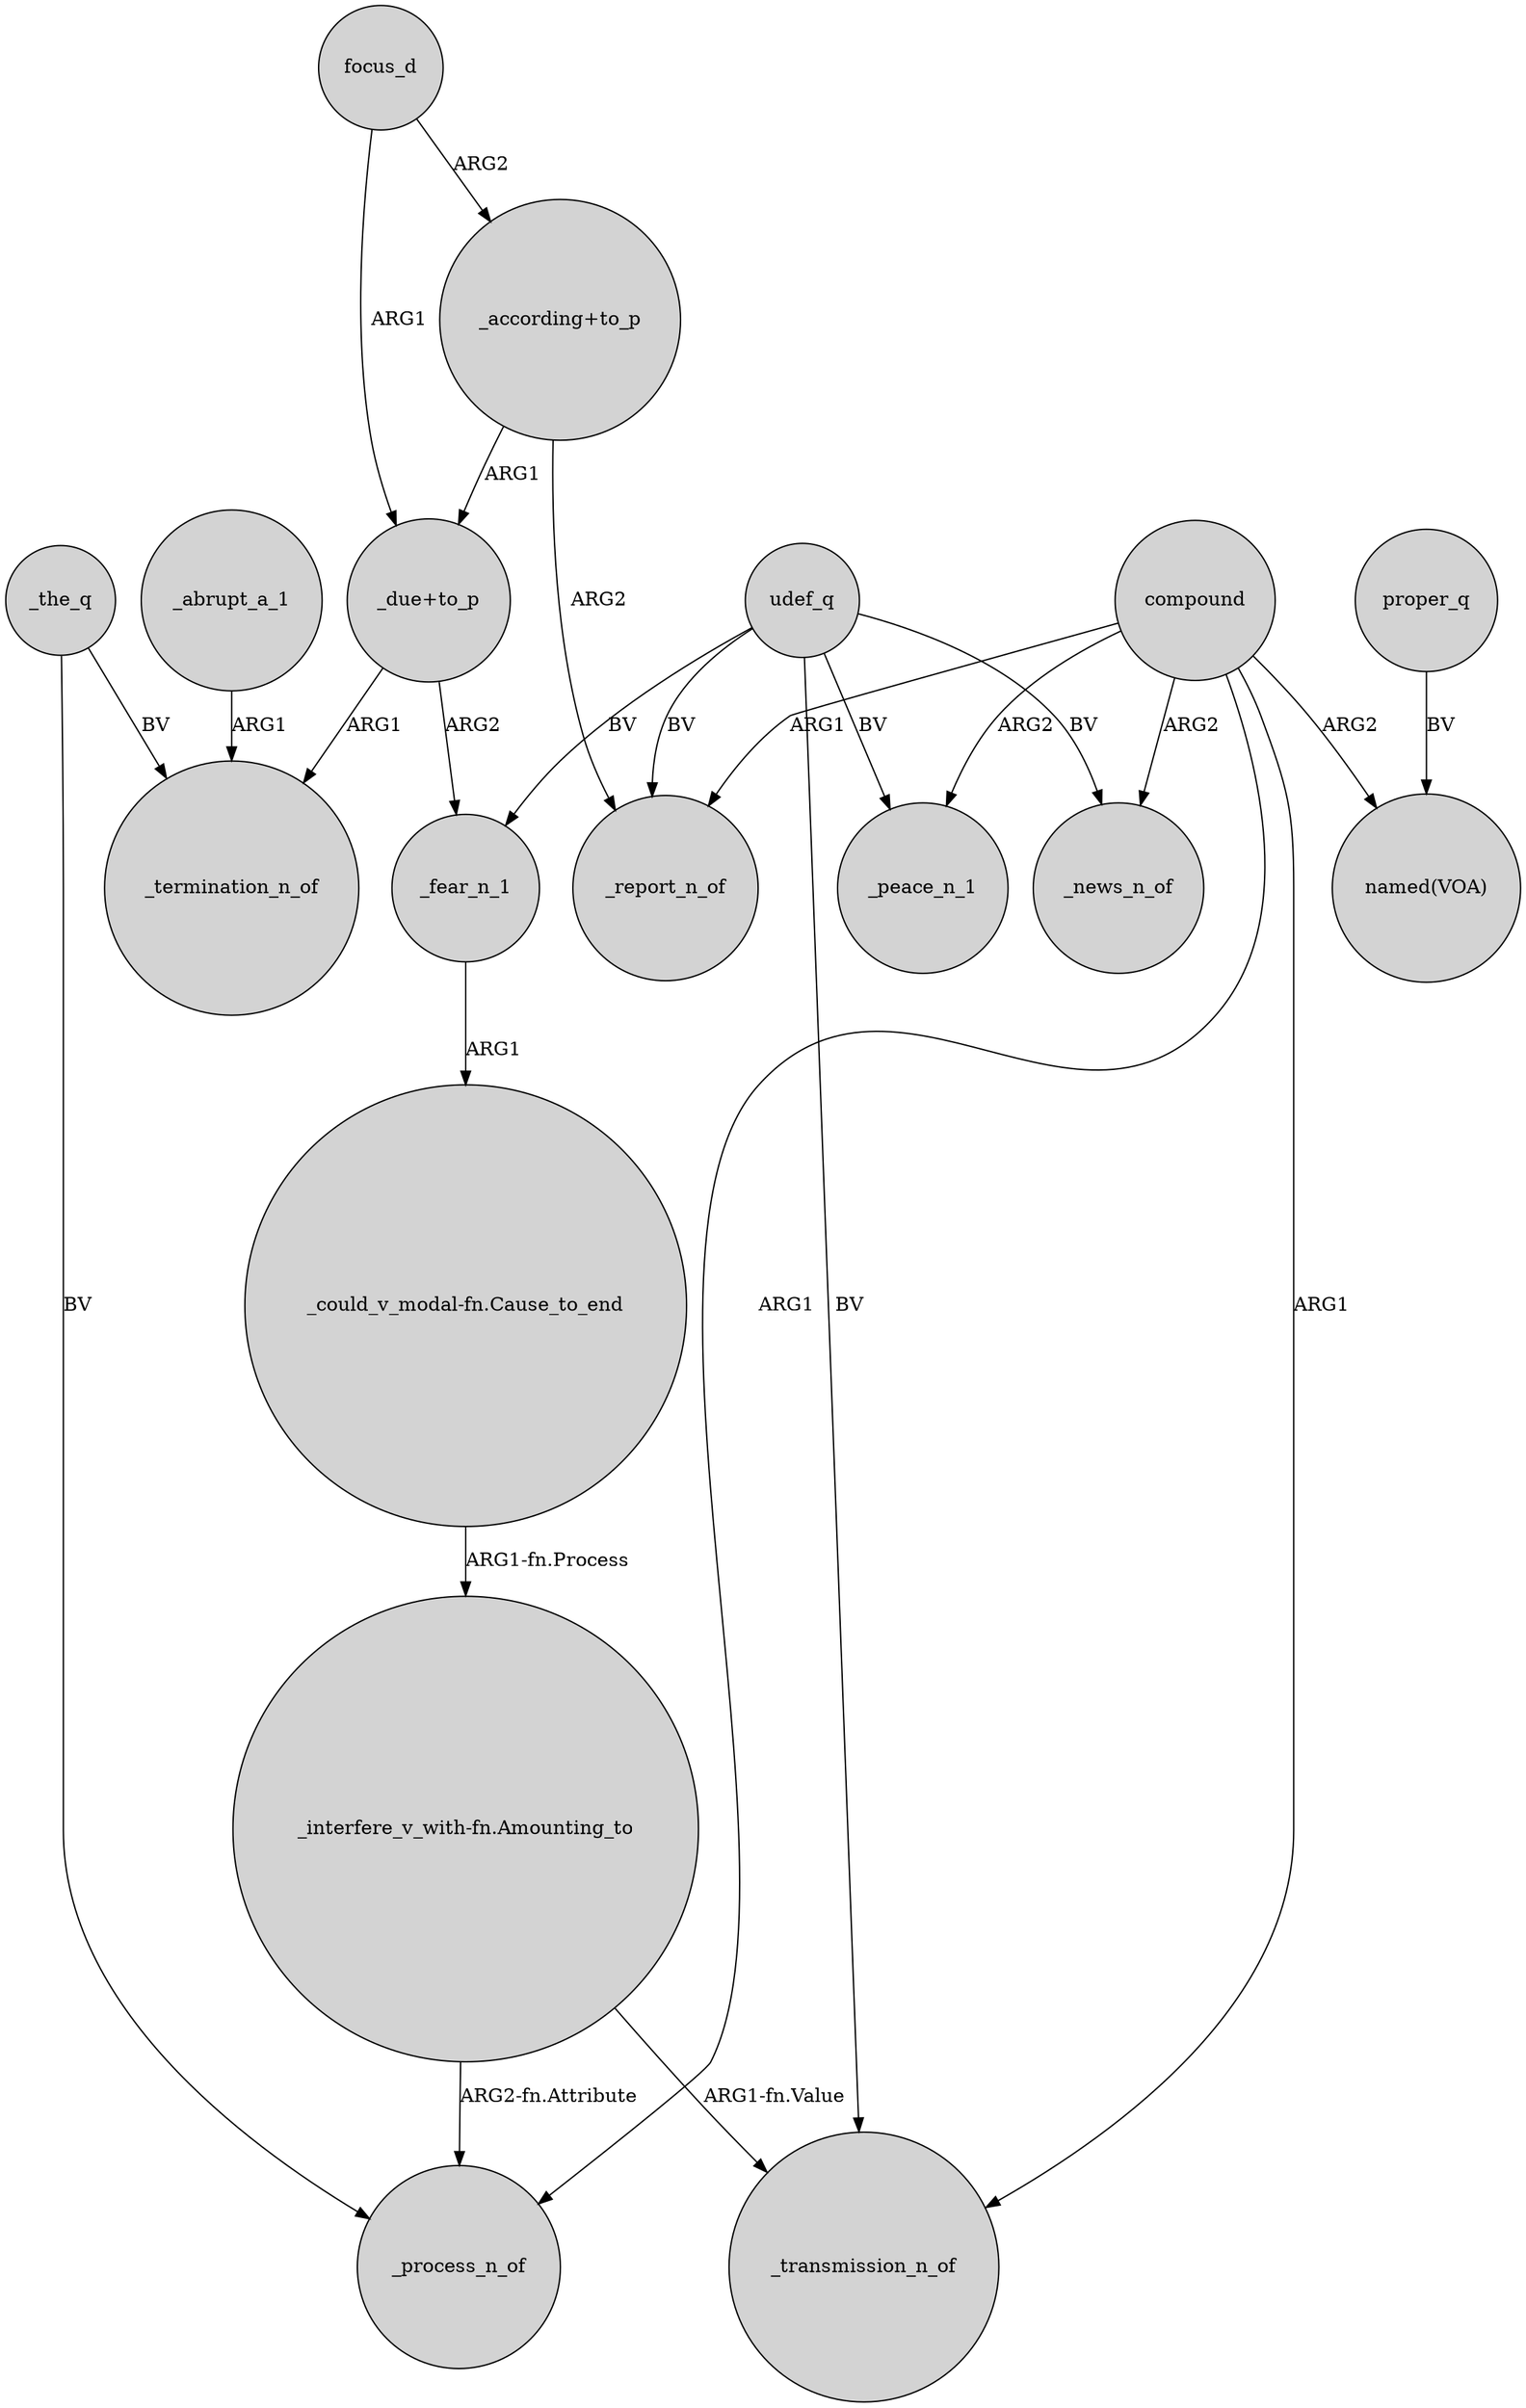 digraph {
	node [shape=circle style=filled]
	focus_d -> "_due+to_p" [label=ARG1]
	udef_q -> _news_n_of [label=BV]
	"_due+to_p" -> _termination_n_of [label=ARG1]
	"_interfere_v_with-fn.Amounting_to" -> _transmission_n_of [label="ARG1-fn.Value"]
	_abrupt_a_1 -> _termination_n_of [label=ARG1]
	_the_q -> _process_n_of [label=BV]
	focus_d -> "_according+to_p" [label=ARG2]
	udef_q -> _peace_n_1 [label=BV]
	compound -> _process_n_of [label=ARG1]
	udef_q -> _report_n_of [label=BV]
	"_according+to_p" -> "_due+to_p" [label=ARG1]
	_the_q -> _termination_n_of [label=BV]
	compound -> _peace_n_1 [label=ARG2]
	"_could_v_modal-fn.Cause_to_end" -> "_interfere_v_with-fn.Amounting_to" [label="ARG1-fn.Process"]
	"_due+to_p" -> _fear_n_1 [label=ARG2]
	"_according+to_p" -> _report_n_of [label=ARG2]
	udef_q -> _transmission_n_of [label=BV]
	proper_q -> "named(VOA)" [label=BV]
	_fear_n_1 -> "_could_v_modal-fn.Cause_to_end" [label=ARG1]
	compound -> _news_n_of [label=ARG2]
	compound -> _transmission_n_of [label=ARG1]
	"_interfere_v_with-fn.Amounting_to" -> _process_n_of [label="ARG2-fn.Attribute"]
	compound -> _report_n_of [label=ARG1]
	udef_q -> _fear_n_1 [label=BV]
	compound -> "named(VOA)" [label=ARG2]
}

